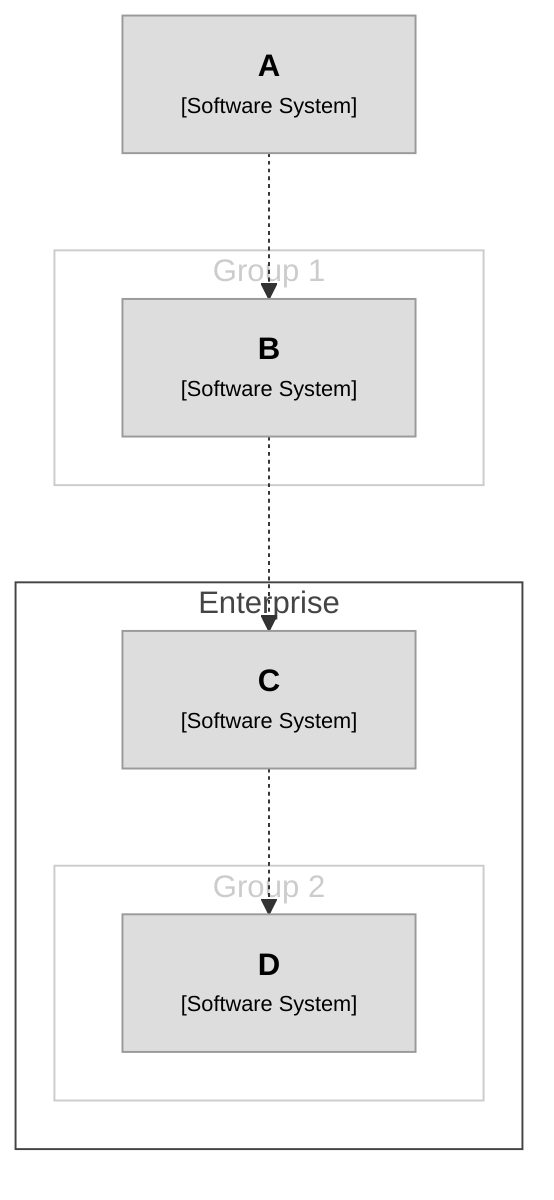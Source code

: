 graph TB
  linkStyle default fill:#ffffff

  subgraph enterprise [Enterprise]
    style enterprise fill:#ffffff,stroke:#444444,color:#444444

    subgraph group1 [Group 2]
      style group1 fill:#ffffff,stroke:#cccccc,color:#cccccc

      4["<div style='font-weight: bold'>D</div><div style='font-size: 70%; margin-top: 0px'>[Software System]</div>"]
      style 4 fill:#dddddd,stroke:#9a9a9a,color:#000000
    end

    3["<div style='font-weight: bold'>C</div><div style='font-size: 70%; margin-top: 0px'>[Software System]</div>"]
    style 3 fill:#dddddd,stroke:#9a9a9a,color:#000000
  end

  subgraph group2 [Group 1]
    style group2 fill:#ffffff,stroke:#cccccc,color:#cccccc

    2["<div style='font-weight: bold'>B</div><div style='font-size: 70%; margin-top: 0px'>[Software System]</div>"]
    style 2 fill:#dddddd,stroke:#9a9a9a,color:#000000
  end

  1["<div style='font-weight: bold'>A</div><div style='font-size: 70%; margin-top: 0px'>[Software System]</div>"]
  style 1 fill:#dddddd,stroke:#9a9a9a,color:#000000

  2-. "<div></div><div style='font-size: 70%'></div>" .->3
  3-. "<div></div><div style='font-size: 70%'></div>" .->4
  1-. "<div></div><div style='font-size: 70%'></div>" .->2